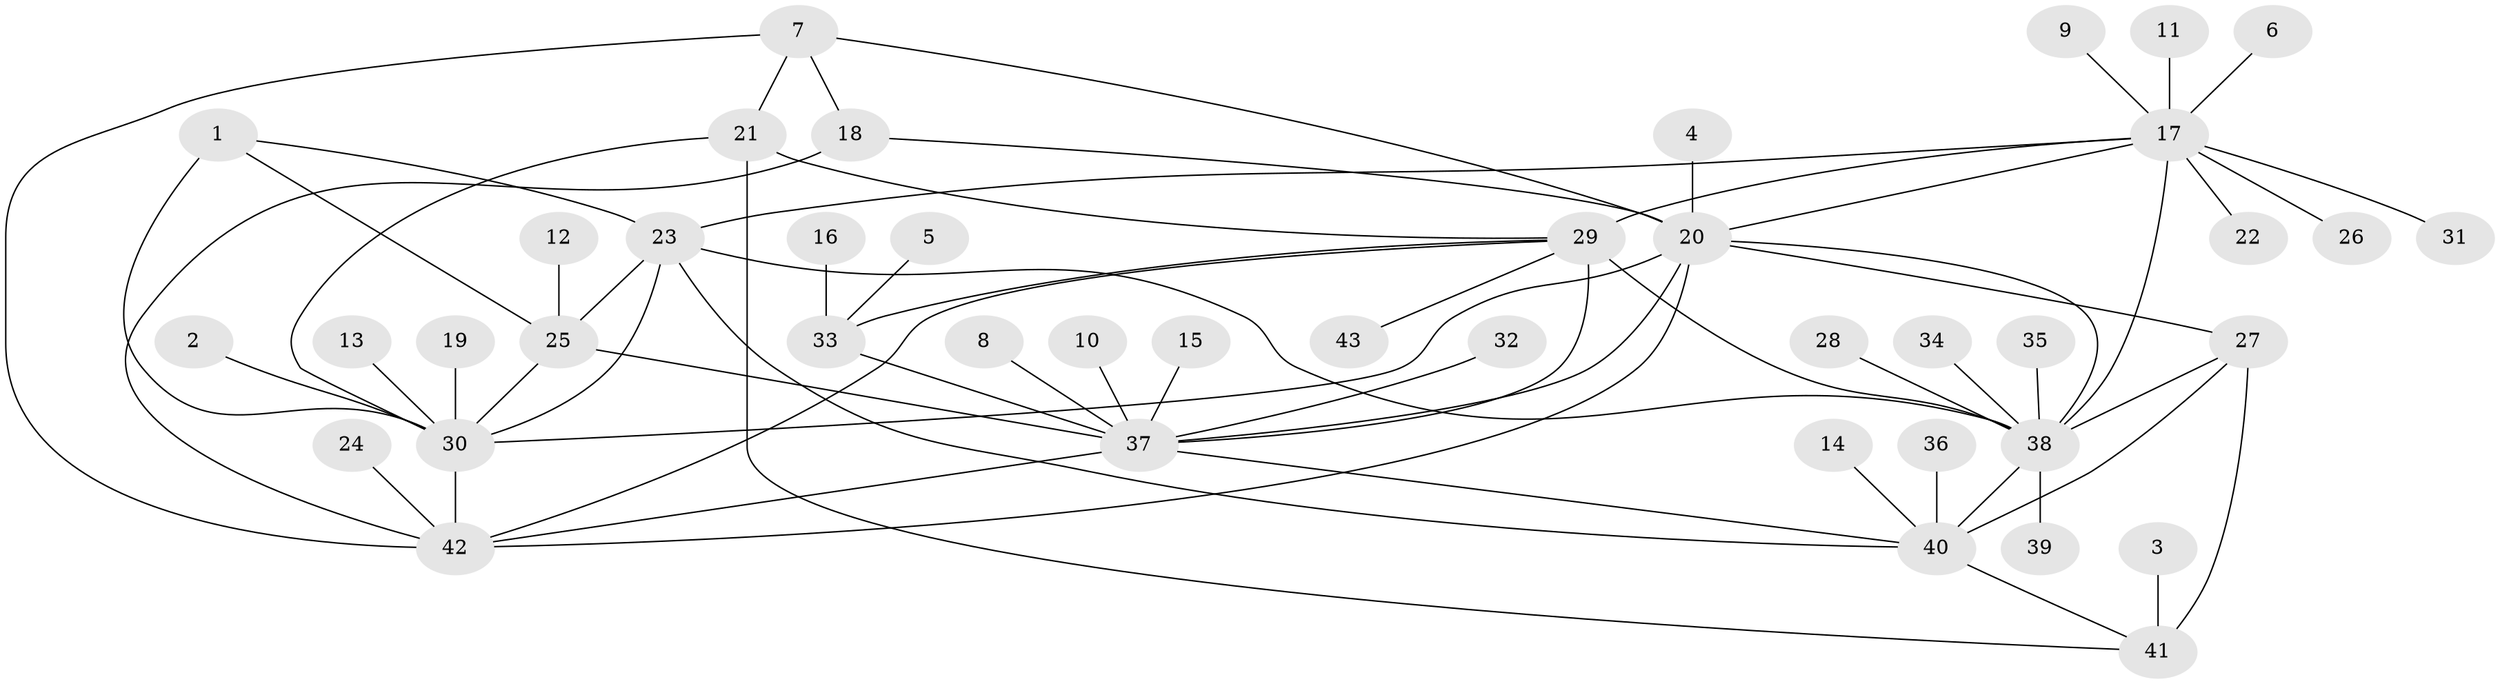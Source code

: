 // original degree distribution, {7: 0.05952380952380952, 6: 0.023809523809523808, 4: 0.047619047619047616, 9: 0.011904761904761904, 8: 0.03571428571428571, 12: 0.011904761904761904, 3: 0.05952380952380952, 10: 0.023809523809523808, 5: 0.023809523809523808, 1: 0.5357142857142857, 2: 0.16666666666666666}
// Generated by graph-tools (version 1.1) at 2025/50/03/09/25 03:50:43]
// undirected, 43 vertices, 66 edges
graph export_dot {
graph [start="1"]
  node [color=gray90,style=filled];
  1;
  2;
  3;
  4;
  5;
  6;
  7;
  8;
  9;
  10;
  11;
  12;
  13;
  14;
  15;
  16;
  17;
  18;
  19;
  20;
  21;
  22;
  23;
  24;
  25;
  26;
  27;
  28;
  29;
  30;
  31;
  32;
  33;
  34;
  35;
  36;
  37;
  38;
  39;
  40;
  41;
  42;
  43;
  1 -- 23 [weight=1.0];
  1 -- 25 [weight=1.0];
  1 -- 30 [weight=1.0];
  2 -- 30 [weight=1.0];
  3 -- 41 [weight=1.0];
  4 -- 20 [weight=1.0];
  5 -- 33 [weight=1.0];
  6 -- 17 [weight=1.0];
  7 -- 18 [weight=1.0];
  7 -- 20 [weight=1.0];
  7 -- 21 [weight=1.0];
  7 -- 42 [weight=1.0];
  8 -- 37 [weight=1.0];
  9 -- 17 [weight=1.0];
  10 -- 37 [weight=1.0];
  11 -- 17 [weight=1.0];
  12 -- 25 [weight=1.0];
  13 -- 30 [weight=1.0];
  14 -- 40 [weight=1.0];
  15 -- 37 [weight=1.0];
  16 -- 33 [weight=1.0];
  17 -- 20 [weight=1.0];
  17 -- 22 [weight=1.0];
  17 -- 23 [weight=1.0];
  17 -- 26 [weight=1.0];
  17 -- 29 [weight=2.0];
  17 -- 31 [weight=1.0];
  17 -- 38 [weight=2.0];
  18 -- 20 [weight=1.0];
  18 -- 42 [weight=1.0];
  19 -- 30 [weight=1.0];
  20 -- 27 [weight=1.0];
  20 -- 30 [weight=1.0];
  20 -- 37 [weight=1.0];
  20 -- 38 [weight=1.0];
  20 -- 42 [weight=1.0];
  21 -- 29 [weight=1.0];
  21 -- 30 [weight=1.0];
  21 -- 41 [weight=1.0];
  23 -- 25 [weight=1.0];
  23 -- 30 [weight=1.0];
  23 -- 38 [weight=1.0];
  23 -- 40 [weight=1.0];
  24 -- 42 [weight=1.0];
  25 -- 30 [weight=1.0];
  25 -- 37 [weight=1.0];
  27 -- 38 [weight=1.0];
  27 -- 40 [weight=2.0];
  27 -- 41 [weight=2.0];
  28 -- 38 [weight=1.0];
  29 -- 33 [weight=1.0];
  29 -- 37 [weight=2.0];
  29 -- 38 [weight=1.0];
  29 -- 42 [weight=1.0];
  29 -- 43 [weight=1.0];
  30 -- 42 [weight=1.0];
  32 -- 37 [weight=1.0];
  33 -- 37 [weight=2.0];
  34 -- 38 [weight=1.0];
  35 -- 38 [weight=1.0];
  36 -- 40 [weight=1.0];
  37 -- 40 [weight=1.0];
  37 -- 42 [weight=1.0];
  38 -- 39 [weight=1.0];
  38 -- 40 [weight=1.0];
  40 -- 41 [weight=1.0];
}
